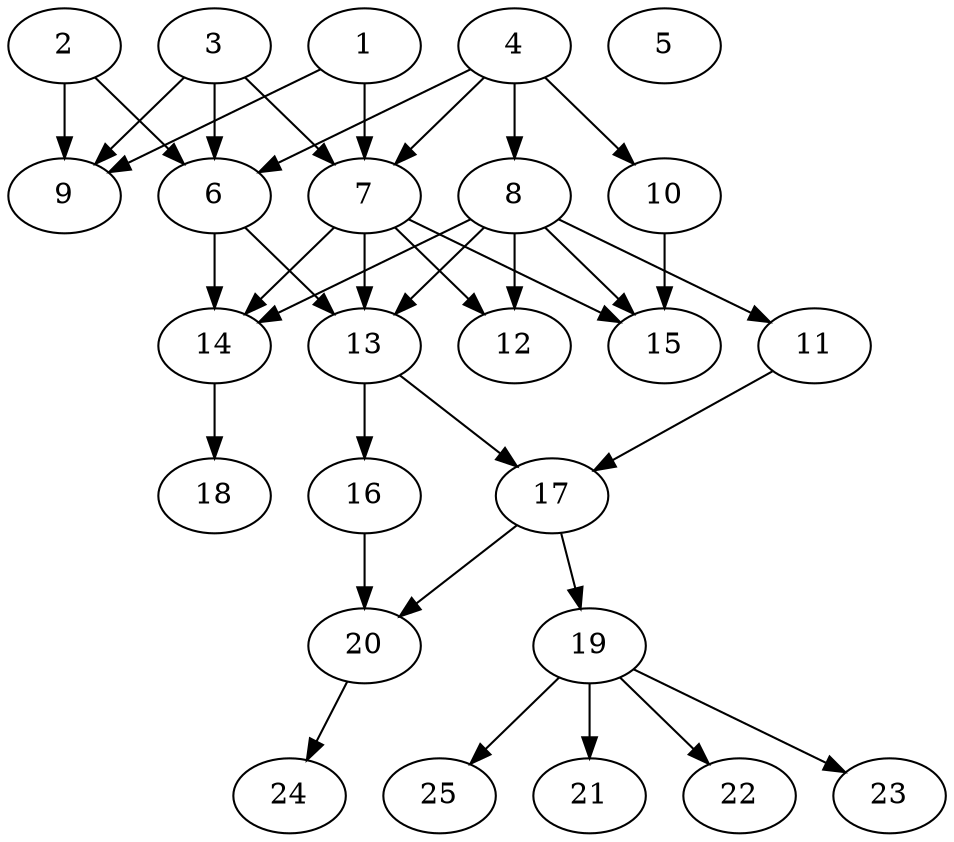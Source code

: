 // DAG automatically generated by daggen at Thu Oct  3 14:00:39 2019
// ./daggen --dot -n 25 --ccr 0.5 --fat 0.5 --regular 0.5 --density 0.6 --mindata 5242880 --maxdata 52428800 
digraph G {
  1 [size="29505536", alpha="0.14", expect_size="14752768"] 
  1 -> 7 [size ="14752768"]
  1 -> 9 [size ="14752768"]
  2 [size="88020992", alpha="0.05", expect_size="44010496"] 
  2 -> 6 [size ="44010496"]
  2 -> 9 [size ="44010496"]
  3 [size="68190208", alpha="0.18", expect_size="34095104"] 
  3 -> 6 [size ="34095104"]
  3 -> 7 [size ="34095104"]
  3 -> 9 [size ="34095104"]
  4 [size="46247936", alpha="0.09", expect_size="23123968"] 
  4 -> 6 [size ="23123968"]
  4 -> 7 [size ="23123968"]
  4 -> 8 [size ="23123968"]
  4 -> 10 [size ="23123968"]
  5 [size="60512256", alpha="0.01", expect_size="30256128"] 
  6 [size="54214656", alpha="0.07", expect_size="27107328"] 
  6 -> 13 [size ="27107328"]
  6 -> 14 [size ="27107328"]
  7 [size="24774656", alpha="0.18", expect_size="12387328"] 
  7 -> 12 [size ="12387328"]
  7 -> 13 [size ="12387328"]
  7 -> 14 [size ="12387328"]
  7 -> 15 [size ="12387328"]
  8 [size="57362432", alpha="0.04", expect_size="28681216"] 
  8 -> 11 [size ="28681216"]
  8 -> 12 [size ="28681216"]
  8 -> 13 [size ="28681216"]
  8 -> 14 [size ="28681216"]
  8 -> 15 [size ="28681216"]
  9 [size="40103936", alpha="0.02", expect_size="20051968"] 
  10 [size="39385088", alpha="0.06", expect_size="19692544"] 
  10 -> 15 [size ="19692544"]
  11 [size="30019584", alpha="0.09", expect_size="15009792"] 
  11 -> 17 [size ="15009792"]
  12 [size="96075776", alpha="0.08", expect_size="48037888"] 
  13 [size="23228416", alpha="0.19", expect_size="11614208"] 
  13 -> 16 [size ="11614208"]
  13 -> 17 [size ="11614208"]
  14 [size="13178880", alpha="0.07", expect_size="6589440"] 
  14 -> 18 [size ="6589440"]
  15 [size="56444928", alpha="0.07", expect_size="28222464"] 
  16 [size="62289920", alpha="0.17", expect_size="31144960"] 
  16 -> 20 [size ="31144960"]
  17 [size="94060544", alpha="0.04", expect_size="47030272"] 
  17 -> 19 [size ="47030272"]
  17 -> 20 [size ="47030272"]
  18 [size="84889600", alpha="0.20", expect_size="42444800"] 
  19 [size="103528448", alpha="0.14", expect_size="51764224"] 
  19 -> 21 [size ="51764224"]
  19 -> 22 [size ="51764224"]
  19 -> 23 [size ="51764224"]
  19 -> 25 [size ="51764224"]
  20 [size="19156992", alpha="0.17", expect_size="9578496"] 
  20 -> 24 [size ="9578496"]
  21 [size="48687104", alpha="0.03", expect_size="24343552"] 
  22 [size="89464832", alpha="0.06", expect_size="44732416"] 
  23 [size="31465472", alpha="0.01", expect_size="15732736"] 
  24 [size="29034496", alpha="0.04", expect_size="14517248"] 
  25 [size="63715328", alpha="0.17", expect_size="31857664"] 
}
